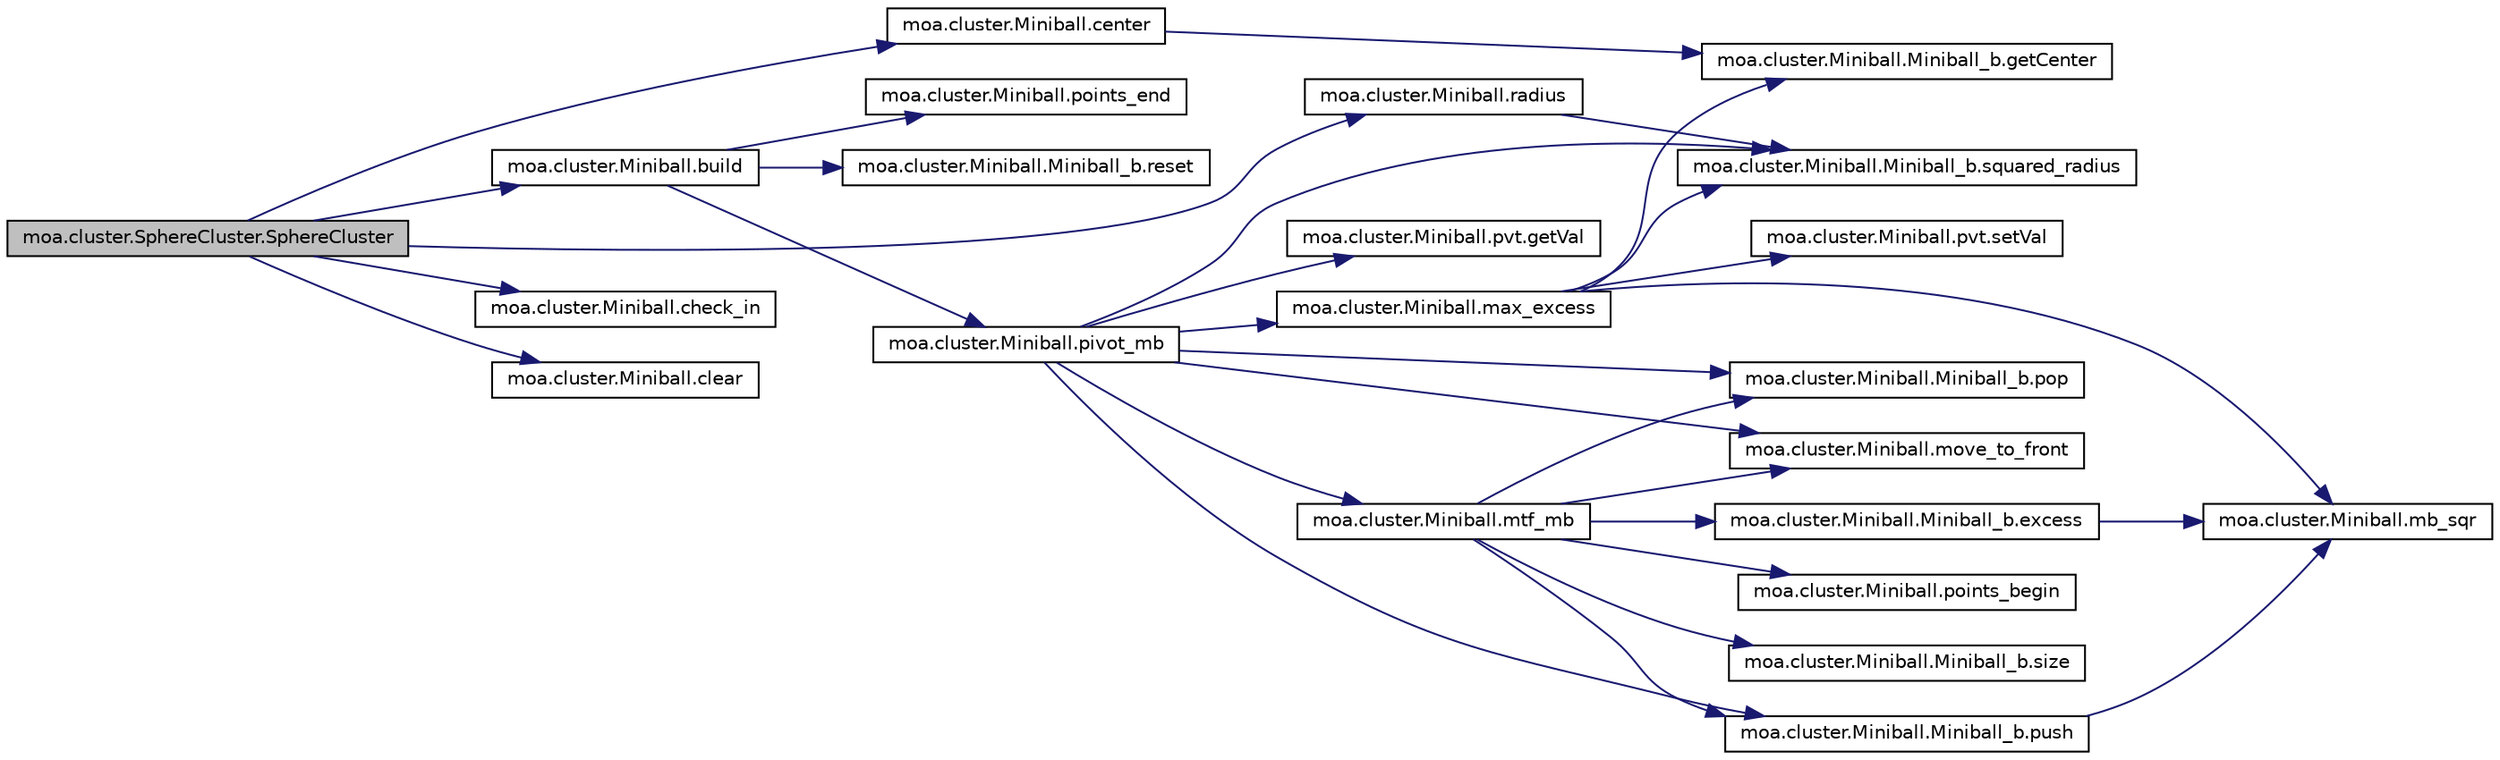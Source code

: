 digraph G
{
  edge [fontname="Helvetica",fontsize="10",labelfontname="Helvetica",labelfontsize="10"];
  node [fontname="Helvetica",fontsize="10",shape=record];
  rankdir=LR;
  Node1 [label="moa.cluster.SphereCluster.SphereCluster",height=0.2,width=0.4,color="black", fillcolor="grey75", style="filled" fontcolor="black"];
  Node1 -> Node2 [color="midnightblue",fontsize="10",style="solid",fontname="Helvetica"];
  Node2 [label="moa.cluster.Miniball.build",height=0.2,width=0.4,color="black", fillcolor="white", style="filled",URL="$classmoa_1_1cluster_1_1Miniball.html#ac7b74f6f245e62ab969022723db4d67c",tooltip="Recalculate Miniball parameter Center and Radius."];
  Node2 -> Node3 [color="midnightblue",fontsize="10",style="solid",fontname="Helvetica"];
  Node3 [label="moa.cluster.Miniball.pivot_mb",height=0.2,width=0.4,color="black", fillcolor="white", style="filled",URL="$classmoa_1_1cluster_1_1Miniball.html#ac63e75cfc91104da508dbd5205ffd77d"];
  Node3 -> Node4 [color="midnightblue",fontsize="10",style="solid",fontname="Helvetica"];
  Node4 [label="moa.cluster.Miniball.pvt.getVal",height=0.2,width=0.4,color="black", fillcolor="white", style="filled",URL="$classmoa_1_1cluster_1_1Miniball_1_1pvt.html#a6552e03896260537692d738914256400"];
  Node3 -> Node5 [color="midnightblue",fontsize="10",style="solid",fontname="Helvetica"];
  Node5 [label="moa.cluster.Miniball.max_excess",height=0.2,width=0.4,color="black", fillcolor="white", style="filled",URL="$classmoa_1_1cluster_1_1Miniball.html#a12f9cee4075591bcbd88e377c2c5d88f"];
  Node5 -> Node6 [color="midnightblue",fontsize="10",style="solid",fontname="Helvetica"];
  Node6 [label="moa.cluster.Miniball.Miniball_b.getCenter",height=0.2,width=0.4,color="black", fillcolor="white", style="filled",URL="$classmoa_1_1cluster_1_1Miniball_1_1Miniball__b.html#a2352c82b3cd3fedd8922553eaec4003a"];
  Node5 -> Node7 [color="midnightblue",fontsize="10",style="solid",fontname="Helvetica"];
  Node7 [label="moa.cluster.Miniball.mb_sqr",height=0.2,width=0.4,color="black", fillcolor="white", style="filled",URL="$classmoa_1_1cluster_1_1Miniball.html#a39fd7af396a89a96fef2190d7064b8fc"];
  Node5 -> Node8 [color="midnightblue",fontsize="10",style="solid",fontname="Helvetica"];
  Node8 [label="moa.cluster.Miniball.pvt.setVal",height=0.2,width=0.4,color="black", fillcolor="white", style="filled",URL="$classmoa_1_1cluster_1_1Miniball_1_1pvt.html#a928ccf519ed0bd3f74312b2bf1082912"];
  Node5 -> Node9 [color="midnightblue",fontsize="10",style="solid",fontname="Helvetica"];
  Node9 [label="moa.cluster.Miniball.Miniball_b.squared_radius",height=0.2,width=0.4,color="black", fillcolor="white", style="filled",URL="$classmoa_1_1cluster_1_1Miniball_1_1Miniball__b.html#a2d1a374b3d776dadd8f1376875b4c247"];
  Node3 -> Node10 [color="midnightblue",fontsize="10",style="solid",fontname="Helvetica"];
  Node10 [label="moa.cluster.Miniball.move_to_front",height=0.2,width=0.4,color="black", fillcolor="white", style="filled",URL="$classmoa_1_1cluster_1_1Miniball.html#adf51e65375d6c76de72df9ad3d1e68ea"];
  Node3 -> Node11 [color="midnightblue",fontsize="10",style="solid",fontname="Helvetica"];
  Node11 [label="moa.cluster.Miniball.mtf_mb",height=0.2,width=0.4,color="black", fillcolor="white", style="filled",URL="$classmoa_1_1cluster_1_1Miniball.html#adb07ce19e98670fa0ab76031b3aa706a"];
  Node11 -> Node12 [color="midnightblue",fontsize="10",style="solid",fontname="Helvetica"];
  Node12 [label="moa.cluster.Miniball.Miniball_b.excess",height=0.2,width=0.4,color="black", fillcolor="white", style="filled",URL="$classmoa_1_1cluster_1_1Miniball_1_1Miniball__b.html#a8b2d607ebbd7a6a19da5fb444a0a9b78"];
  Node12 -> Node7 [color="midnightblue",fontsize="10",style="solid",fontname="Helvetica"];
  Node11 -> Node10 [color="midnightblue",fontsize="10",style="solid",fontname="Helvetica"];
  Node11 -> Node13 [color="midnightblue",fontsize="10",style="solid",fontname="Helvetica"];
  Node13 [label="moa.cluster.Miniball.points_begin",height=0.2,width=0.4,color="black", fillcolor="white", style="filled",URL="$classmoa_1_1cluster_1_1Miniball.html#ad564ebec0508715b6d48b33b96bc53c7"];
  Node11 -> Node14 [color="midnightblue",fontsize="10",style="solid",fontname="Helvetica"];
  Node14 [label="moa.cluster.Miniball.Miniball_b.pop",height=0.2,width=0.4,color="black", fillcolor="white", style="filled",URL="$classmoa_1_1cluster_1_1Miniball_1_1Miniball__b.html#a92434584bfb0a6b020d13df6476f3762"];
  Node11 -> Node15 [color="midnightblue",fontsize="10",style="solid",fontname="Helvetica"];
  Node15 [label="moa.cluster.Miniball.Miniball_b.push",height=0.2,width=0.4,color="black", fillcolor="white", style="filled",URL="$classmoa_1_1cluster_1_1Miniball_1_1Miniball__b.html#a657fd2185d176d711ceeba5fbb8a8020"];
  Node15 -> Node7 [color="midnightblue",fontsize="10",style="solid",fontname="Helvetica"];
  Node11 -> Node16 [color="midnightblue",fontsize="10",style="solid",fontname="Helvetica"];
  Node16 [label="moa.cluster.Miniball.Miniball_b.size",height=0.2,width=0.4,color="black", fillcolor="white", style="filled",URL="$classmoa_1_1cluster_1_1Miniball_1_1Miniball__b.html#ad55c78365296a44d3920d3f347689979"];
  Node3 -> Node14 [color="midnightblue",fontsize="10",style="solid",fontname="Helvetica"];
  Node3 -> Node15 [color="midnightblue",fontsize="10",style="solid",fontname="Helvetica"];
  Node3 -> Node9 [color="midnightblue",fontsize="10",style="solid",fontname="Helvetica"];
  Node2 -> Node17 [color="midnightblue",fontsize="10",style="solid",fontname="Helvetica"];
  Node17 [label="moa.cluster.Miniball.points_end",height=0.2,width=0.4,color="black", fillcolor="white", style="filled",URL="$classmoa_1_1cluster_1_1Miniball.html#a51f5f4d3a3d215e948b72deb96653805"];
  Node2 -> Node18 [color="midnightblue",fontsize="10",style="solid",fontname="Helvetica"];
  Node18 [label="moa.cluster.Miniball.Miniball_b.reset",height=0.2,width=0.4,color="black", fillcolor="white", style="filled",URL="$classmoa_1_1cluster_1_1Miniball_1_1Miniball__b.html#a57e2085cd868b5f9c20b8ae96240dc1e"];
  Node1 -> Node19 [color="midnightblue",fontsize="10",style="solid",fontname="Helvetica"];
  Node19 [label="moa.cluster.Miniball.center",height=0.2,width=0.4,color="black", fillcolor="white", style="filled",URL="$classmoa_1_1cluster_1_1Miniball.html#a947964eff6b7e1e26d375475ff962466",tooltip="Return the center of the Miniball."];
  Node19 -> Node6 [color="midnightblue",fontsize="10",style="solid",fontname="Helvetica"];
  Node1 -> Node20 [color="midnightblue",fontsize="10",style="solid",fontname="Helvetica"];
  Node20 [label="moa.cluster.Miniball.check_in",height=0.2,width=0.4,color="black", fillcolor="white", style="filled",URL="$classmoa_1_1cluster_1_1Miniball.html#a16c4f9fc1a06c780524e026ce652cde1",tooltip="Adds a point to the list."];
  Node1 -> Node21 [color="midnightblue",fontsize="10",style="solid",fontname="Helvetica"];
  Node21 [label="moa.cluster.Miniball.clear",height=0.2,width=0.4,color="black", fillcolor="white", style="filled",URL="$classmoa_1_1cluster_1_1Miniball.html#afe28b9bd14748fe0794c7b11c3f34823",tooltip="Method clear: clears the ArrayList of the selection points."];
  Node1 -> Node22 [color="midnightblue",fontsize="10",style="solid",fontname="Helvetica"];
  Node22 [label="moa.cluster.Miniball.radius",height=0.2,width=0.4,color="black", fillcolor="white", style="filled",URL="$classmoa_1_1cluster_1_1Miniball.html#acba7a050b345f8a473562b7684cec13a",tooltip="Return the Radius of the miniball."];
  Node22 -> Node9 [color="midnightblue",fontsize="10",style="solid",fontname="Helvetica"];
}
